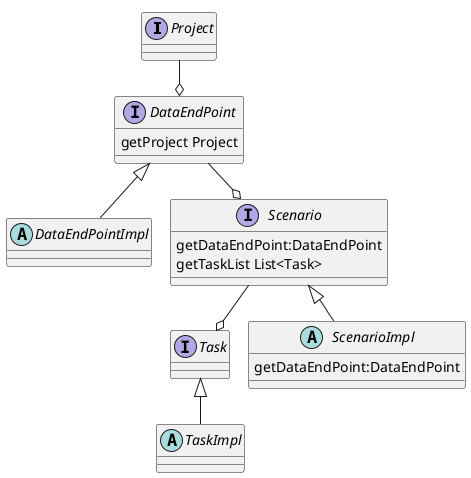 @startuml
!pragma layout smetana

interface Project

interface DataEndPoint{
    getProject Project
}
Project --o DataEndPoint
abstract class DataEndPointImpl{}
DataEndPoint <|-- DataEndPointImpl

interface Task
abstract class TaskImpl
Task <|--TaskImpl

interface Scenario{
getDataEndPoint:DataEndPoint
getTaskList List<Task>
' mb recursive List<List<Task>> ?
}
Scenario --o Task
abstract class ScenarioImpl
{
  getDataEndPoint:DataEndPoint
}

Scenario <|--ScenarioImpl
DataEndPoint --o Scenario

@enduml